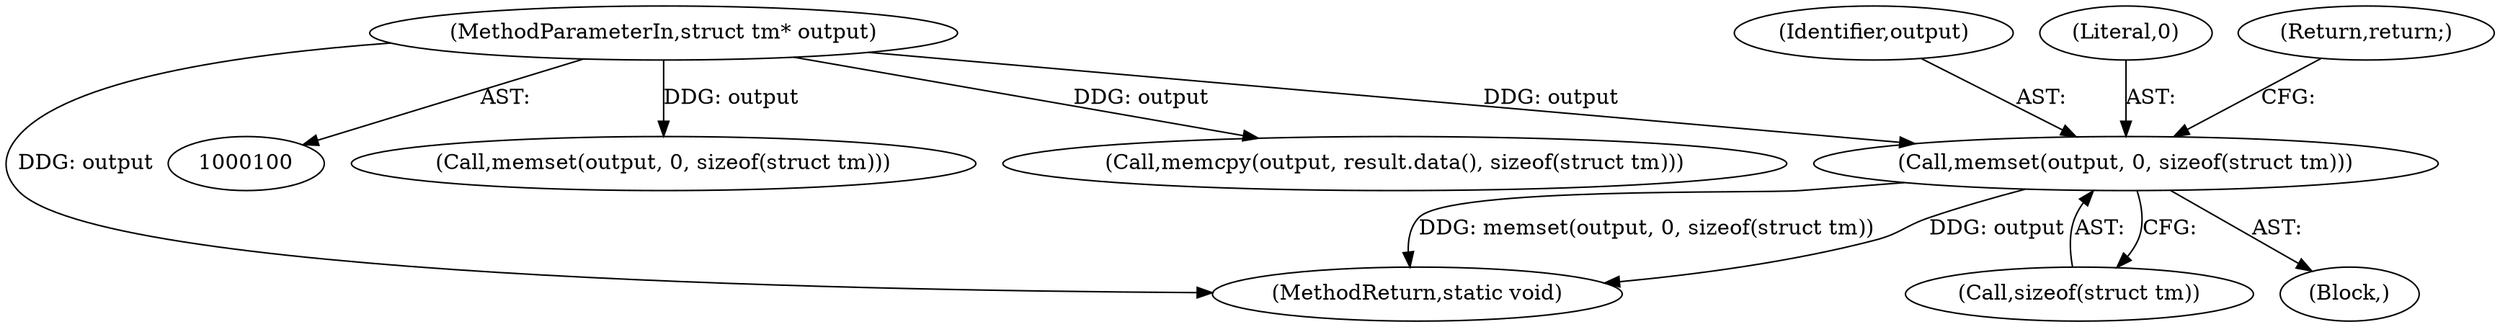 digraph "1_Chrome_dc5edc9c05901feeac616c075d0337e634f3a02a_0@API" {
"1000134" [label="(Call,memset(output, 0, sizeof(struct tm)))"];
"1000102" [label="(MethodParameterIn,struct tm* output)"];
"1000137" [label="(Call,sizeof(struct tm))"];
"1000160" [label="(Call,memset(output, 0, sizeof(struct tm)))"];
"1000135" [label="(Identifier,output)"];
"1000166" [label="(Call,memcpy(output, result.data(), sizeof(struct tm)))"];
"1000209" [label="(MethodReturn,static void)"];
"1000133" [label="(Block,)"];
"1000136" [label="(Literal,0)"];
"1000102" [label="(MethodParameterIn,struct tm* output)"];
"1000139" [label="(Return,return;)"];
"1000134" [label="(Call,memset(output, 0, sizeof(struct tm)))"];
"1000134" -> "1000133"  [label="AST: "];
"1000134" -> "1000137"  [label="CFG: "];
"1000135" -> "1000134"  [label="AST: "];
"1000136" -> "1000134"  [label="AST: "];
"1000137" -> "1000134"  [label="AST: "];
"1000139" -> "1000134"  [label="CFG: "];
"1000134" -> "1000209"  [label="DDG: memset(output, 0, sizeof(struct tm))"];
"1000134" -> "1000209"  [label="DDG: output"];
"1000102" -> "1000134"  [label="DDG: output"];
"1000102" -> "1000100"  [label="AST: "];
"1000102" -> "1000209"  [label="DDG: output"];
"1000102" -> "1000160"  [label="DDG: output"];
"1000102" -> "1000166"  [label="DDG: output"];
}
